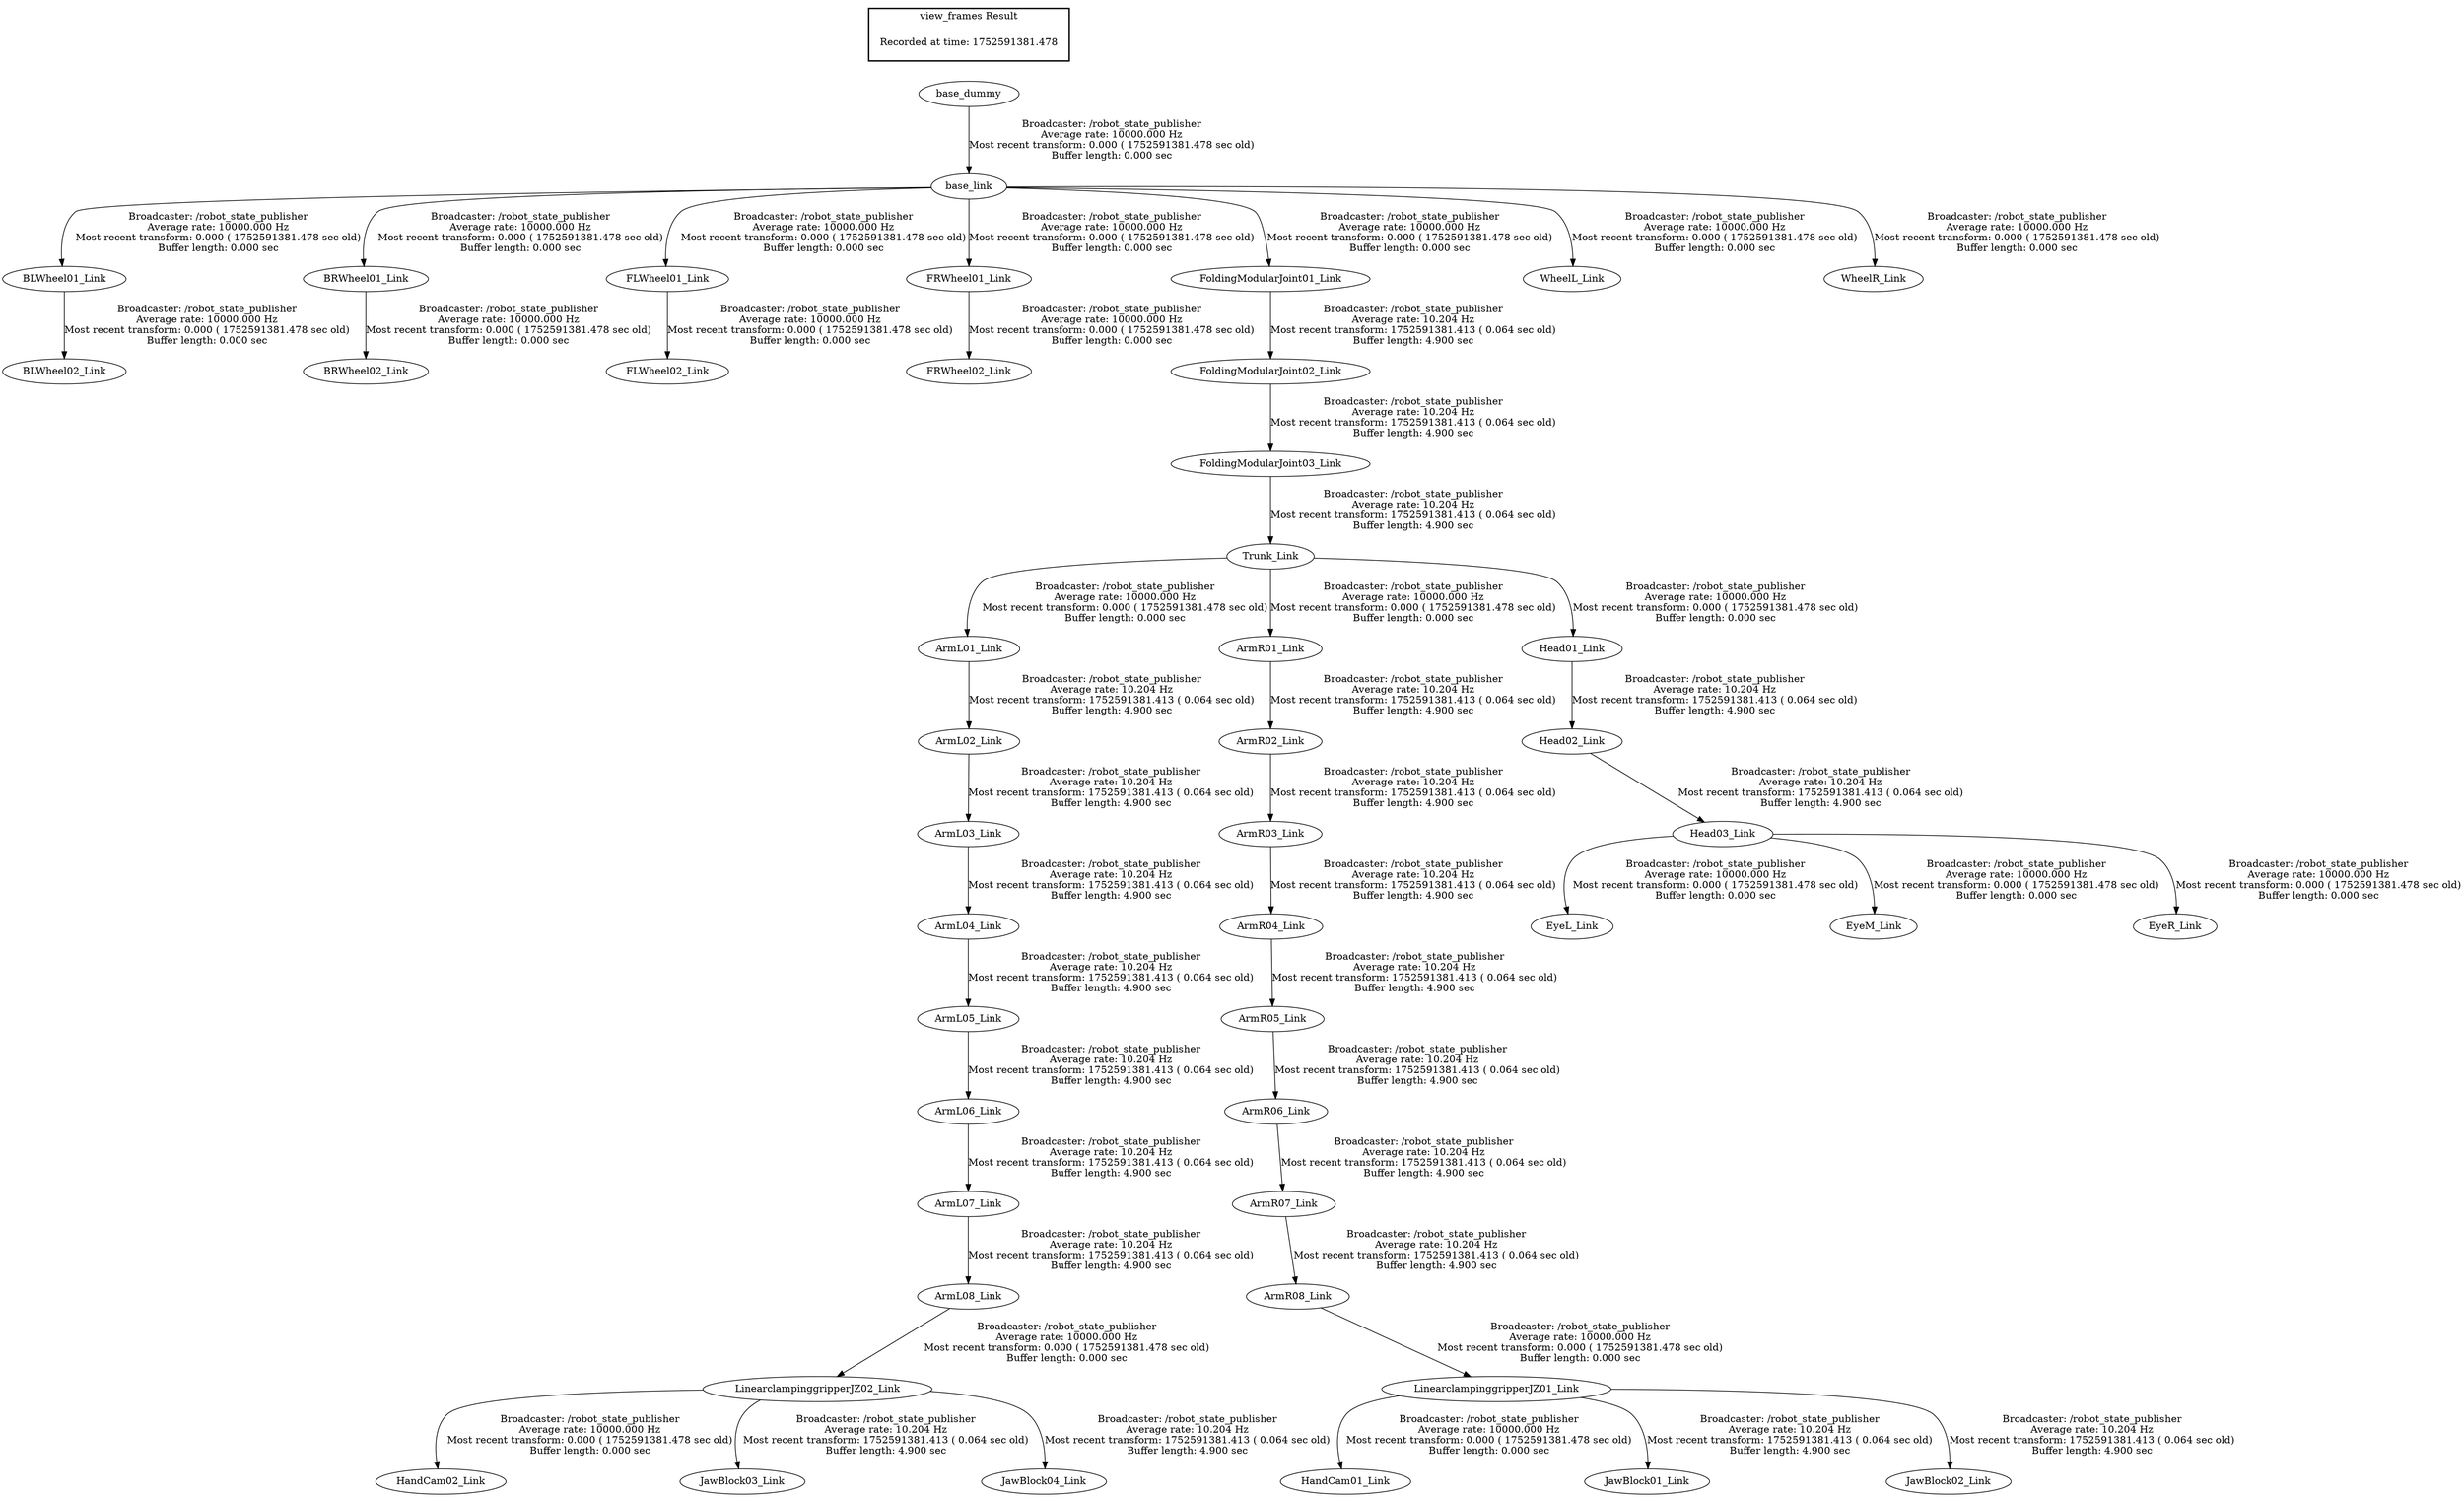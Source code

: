 digraph G {
"Trunk_Link" -> "ArmL01_Link"[label="Broadcaster: /robot_state_publisher\nAverage rate: 10000.000 Hz\nMost recent transform: 0.000 ( 1752591381.478 sec old)\nBuffer length: 0.000 sec\n"];
"FoldingModularJoint03_Link" -> "Trunk_Link"[label="Broadcaster: /robot_state_publisher\nAverage rate: 10.204 Hz\nMost recent transform: 1752591381.413 ( 0.064 sec old)\nBuffer length: 4.900 sec\n"];
"Trunk_Link" -> "ArmR01_Link"[label="Broadcaster: /robot_state_publisher\nAverage rate: 10000.000 Hz\nMost recent transform: 0.000 ( 1752591381.478 sec old)\nBuffer length: 0.000 sec\n"];
"base_link" -> "BLWheel01_Link"[label="Broadcaster: /robot_state_publisher\nAverage rate: 10000.000 Hz\nMost recent transform: 0.000 ( 1752591381.478 sec old)\nBuffer length: 0.000 sec\n"];
"base_dummy" -> "base_link"[label="Broadcaster: /robot_state_publisher\nAverage rate: 10000.000 Hz\nMost recent transform: 0.000 ( 1752591381.478 sec old)\nBuffer length: 0.000 sec\n"];
"BLWheel01_Link" -> "BLWheel02_Link"[label="Broadcaster: /robot_state_publisher\nAverage rate: 10000.000 Hz\nMost recent transform: 0.000 ( 1752591381.478 sec old)\nBuffer length: 0.000 sec\n"];
"base_link" -> "BRWheel01_Link"[label="Broadcaster: /robot_state_publisher\nAverage rate: 10000.000 Hz\nMost recent transform: 0.000 ( 1752591381.478 sec old)\nBuffer length: 0.000 sec\n"];
"BRWheel01_Link" -> "BRWheel02_Link"[label="Broadcaster: /robot_state_publisher\nAverage rate: 10000.000 Hz\nMost recent transform: 0.000 ( 1752591381.478 sec old)\nBuffer length: 0.000 sec\n"];
"Head03_Link" -> "EyeL_Link"[label="Broadcaster: /robot_state_publisher\nAverage rate: 10000.000 Hz\nMost recent transform: 0.000 ( 1752591381.478 sec old)\nBuffer length: 0.000 sec\n"];
"Head02_Link" -> "Head03_Link"[label="Broadcaster: /robot_state_publisher\nAverage rate: 10.204 Hz\nMost recent transform: 1752591381.413 ( 0.064 sec old)\nBuffer length: 4.900 sec\n"];
"Head03_Link" -> "EyeM_Link"[label="Broadcaster: /robot_state_publisher\nAverage rate: 10000.000 Hz\nMost recent transform: 0.000 ( 1752591381.478 sec old)\nBuffer length: 0.000 sec\n"];
"Head03_Link" -> "EyeR_Link"[label="Broadcaster: /robot_state_publisher\nAverage rate: 10000.000 Hz\nMost recent transform: 0.000 ( 1752591381.478 sec old)\nBuffer length: 0.000 sec\n"];
"base_link" -> "FLWheel01_Link"[label="Broadcaster: /robot_state_publisher\nAverage rate: 10000.000 Hz\nMost recent transform: 0.000 ( 1752591381.478 sec old)\nBuffer length: 0.000 sec\n"];
"FLWheel01_Link" -> "FLWheel02_Link"[label="Broadcaster: /robot_state_publisher\nAverage rate: 10000.000 Hz\nMost recent transform: 0.000 ( 1752591381.478 sec old)\nBuffer length: 0.000 sec\n"];
"base_link" -> "FRWheel01_Link"[label="Broadcaster: /robot_state_publisher\nAverage rate: 10000.000 Hz\nMost recent transform: 0.000 ( 1752591381.478 sec old)\nBuffer length: 0.000 sec\n"];
"FRWheel01_Link" -> "FRWheel02_Link"[label="Broadcaster: /robot_state_publisher\nAverage rate: 10000.000 Hz\nMost recent transform: 0.000 ( 1752591381.478 sec old)\nBuffer length: 0.000 sec\n"];
"base_link" -> "FoldingModularJoint01_Link"[label="Broadcaster: /robot_state_publisher\nAverage rate: 10000.000 Hz\nMost recent transform: 0.000 ( 1752591381.478 sec old)\nBuffer length: 0.000 sec\n"];
"LinearclampinggripperJZ01_Link" -> "HandCam01_Link"[label="Broadcaster: /robot_state_publisher\nAverage rate: 10000.000 Hz\nMost recent transform: 0.000 ( 1752591381.478 sec old)\nBuffer length: 0.000 sec\n"];
"ArmR08_Link" -> "LinearclampinggripperJZ01_Link"[label="Broadcaster: /robot_state_publisher\nAverage rate: 10000.000 Hz\nMost recent transform: 0.000 ( 1752591381.478 sec old)\nBuffer length: 0.000 sec\n"];
"LinearclampinggripperJZ02_Link" -> "HandCam02_Link"[label="Broadcaster: /robot_state_publisher\nAverage rate: 10000.000 Hz\nMost recent transform: 0.000 ( 1752591381.478 sec old)\nBuffer length: 0.000 sec\n"];
"ArmL08_Link" -> "LinearclampinggripperJZ02_Link"[label="Broadcaster: /robot_state_publisher\nAverage rate: 10000.000 Hz\nMost recent transform: 0.000 ( 1752591381.478 sec old)\nBuffer length: 0.000 sec\n"];
"Trunk_Link" -> "Head01_Link"[label="Broadcaster: /robot_state_publisher\nAverage rate: 10000.000 Hz\nMost recent transform: 0.000 ( 1752591381.478 sec old)\nBuffer length: 0.000 sec\n"];
"ArmR07_Link" -> "ArmR08_Link"[label="Broadcaster: /robot_state_publisher\nAverage rate: 10.204 Hz\nMost recent transform: 1752591381.413 ( 0.064 sec old)\nBuffer length: 4.900 sec\n"];
"ArmL07_Link" -> "ArmL08_Link"[label="Broadcaster: /robot_state_publisher\nAverage rate: 10.204 Hz\nMost recent transform: 1752591381.413 ( 0.064 sec old)\nBuffer length: 4.900 sec\n"];
"base_link" -> "WheelL_Link"[label="Broadcaster: /robot_state_publisher\nAverage rate: 10000.000 Hz\nMost recent transform: 0.000 ( 1752591381.478 sec old)\nBuffer length: 0.000 sec\n"];
"base_link" -> "WheelR_Link"[label="Broadcaster: /robot_state_publisher\nAverage rate: 10000.000 Hz\nMost recent transform: 0.000 ( 1752591381.478 sec old)\nBuffer length: 0.000 sec\n"];
"ArmL01_Link" -> "ArmL02_Link"[label="Broadcaster: /robot_state_publisher\nAverage rate: 10.204 Hz\nMost recent transform: 1752591381.413 ( 0.064 sec old)\nBuffer length: 4.900 sec\n"];
"ArmL02_Link" -> "ArmL03_Link"[label="Broadcaster: /robot_state_publisher\nAverage rate: 10.204 Hz\nMost recent transform: 1752591381.413 ( 0.064 sec old)\nBuffer length: 4.900 sec\n"];
"ArmL03_Link" -> "ArmL04_Link"[label="Broadcaster: /robot_state_publisher\nAverage rate: 10.204 Hz\nMost recent transform: 1752591381.413 ( 0.064 sec old)\nBuffer length: 4.900 sec\n"];
"ArmL04_Link" -> "ArmL05_Link"[label="Broadcaster: /robot_state_publisher\nAverage rate: 10.204 Hz\nMost recent transform: 1752591381.413 ( 0.064 sec old)\nBuffer length: 4.900 sec\n"];
"ArmL05_Link" -> "ArmL06_Link"[label="Broadcaster: /robot_state_publisher\nAverage rate: 10.204 Hz\nMost recent transform: 1752591381.413 ( 0.064 sec old)\nBuffer length: 4.900 sec\n"];
"ArmL06_Link" -> "ArmL07_Link"[label="Broadcaster: /robot_state_publisher\nAverage rate: 10.204 Hz\nMost recent transform: 1752591381.413 ( 0.064 sec old)\nBuffer length: 4.900 sec\n"];
"ArmR01_Link" -> "ArmR02_Link"[label="Broadcaster: /robot_state_publisher\nAverage rate: 10.204 Hz\nMost recent transform: 1752591381.413 ( 0.064 sec old)\nBuffer length: 4.900 sec\n"];
"ArmR02_Link" -> "ArmR03_Link"[label="Broadcaster: /robot_state_publisher\nAverage rate: 10.204 Hz\nMost recent transform: 1752591381.413 ( 0.064 sec old)\nBuffer length: 4.900 sec\n"];
"ArmR03_Link" -> "ArmR04_Link"[label="Broadcaster: /robot_state_publisher\nAverage rate: 10.204 Hz\nMost recent transform: 1752591381.413 ( 0.064 sec old)\nBuffer length: 4.900 sec\n"];
"ArmR04_Link" -> "ArmR05_Link"[label="Broadcaster: /robot_state_publisher\nAverage rate: 10.204 Hz\nMost recent transform: 1752591381.413 ( 0.064 sec old)\nBuffer length: 4.900 sec\n"];
"ArmR05_Link" -> "ArmR06_Link"[label="Broadcaster: /robot_state_publisher\nAverage rate: 10.204 Hz\nMost recent transform: 1752591381.413 ( 0.064 sec old)\nBuffer length: 4.900 sec\n"];
"ArmR06_Link" -> "ArmR07_Link"[label="Broadcaster: /robot_state_publisher\nAverage rate: 10.204 Hz\nMost recent transform: 1752591381.413 ( 0.064 sec old)\nBuffer length: 4.900 sec\n"];
"FoldingModularJoint01_Link" -> "FoldingModularJoint02_Link"[label="Broadcaster: /robot_state_publisher\nAverage rate: 10.204 Hz\nMost recent transform: 1752591381.413 ( 0.064 sec old)\nBuffer length: 4.900 sec\n"];
"FoldingModularJoint02_Link" -> "FoldingModularJoint03_Link"[label="Broadcaster: /robot_state_publisher\nAverage rate: 10.204 Hz\nMost recent transform: 1752591381.413 ( 0.064 sec old)\nBuffer length: 4.900 sec\n"];
"Head01_Link" -> "Head02_Link"[label="Broadcaster: /robot_state_publisher\nAverage rate: 10.204 Hz\nMost recent transform: 1752591381.413 ( 0.064 sec old)\nBuffer length: 4.900 sec\n"];
"LinearclampinggripperJZ01_Link" -> "JawBlock01_Link"[label="Broadcaster: /robot_state_publisher\nAverage rate: 10.204 Hz\nMost recent transform: 1752591381.413 ( 0.064 sec old)\nBuffer length: 4.900 sec\n"];
"LinearclampinggripperJZ01_Link" -> "JawBlock02_Link"[label="Broadcaster: /robot_state_publisher\nAverage rate: 10.204 Hz\nMost recent transform: 1752591381.413 ( 0.064 sec old)\nBuffer length: 4.900 sec\n"];
"LinearclampinggripperJZ02_Link" -> "JawBlock03_Link"[label="Broadcaster: /robot_state_publisher\nAverage rate: 10.204 Hz\nMost recent transform: 1752591381.413 ( 0.064 sec old)\nBuffer length: 4.900 sec\n"];
"LinearclampinggripperJZ02_Link" -> "JawBlock04_Link"[label="Broadcaster: /robot_state_publisher\nAverage rate: 10.204 Hz\nMost recent transform: 1752591381.413 ( 0.064 sec old)\nBuffer length: 4.900 sec\n"];
edge [style=invis];
 subgraph cluster_legend { style=bold; color=black; label ="view_frames Result";
"Recorded at time: 1752591381.478"[ shape=plaintext ] ;
 }->"base_dummy";
}